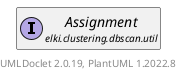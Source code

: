 @startuml
    remove .*\.(Instance|Par|Parameterizer|Factory)$
    set namespaceSeparator none
    hide empty fields
    hide empty methods

    interface "<size:14>Assignment\n<size:10>elki.clustering.dbscan.util" as elki.clustering.dbscan.util.Assignment [[Assignment.html]]

    center footer UMLDoclet 2.0.19, PlantUML 1.2022.8
@enduml
